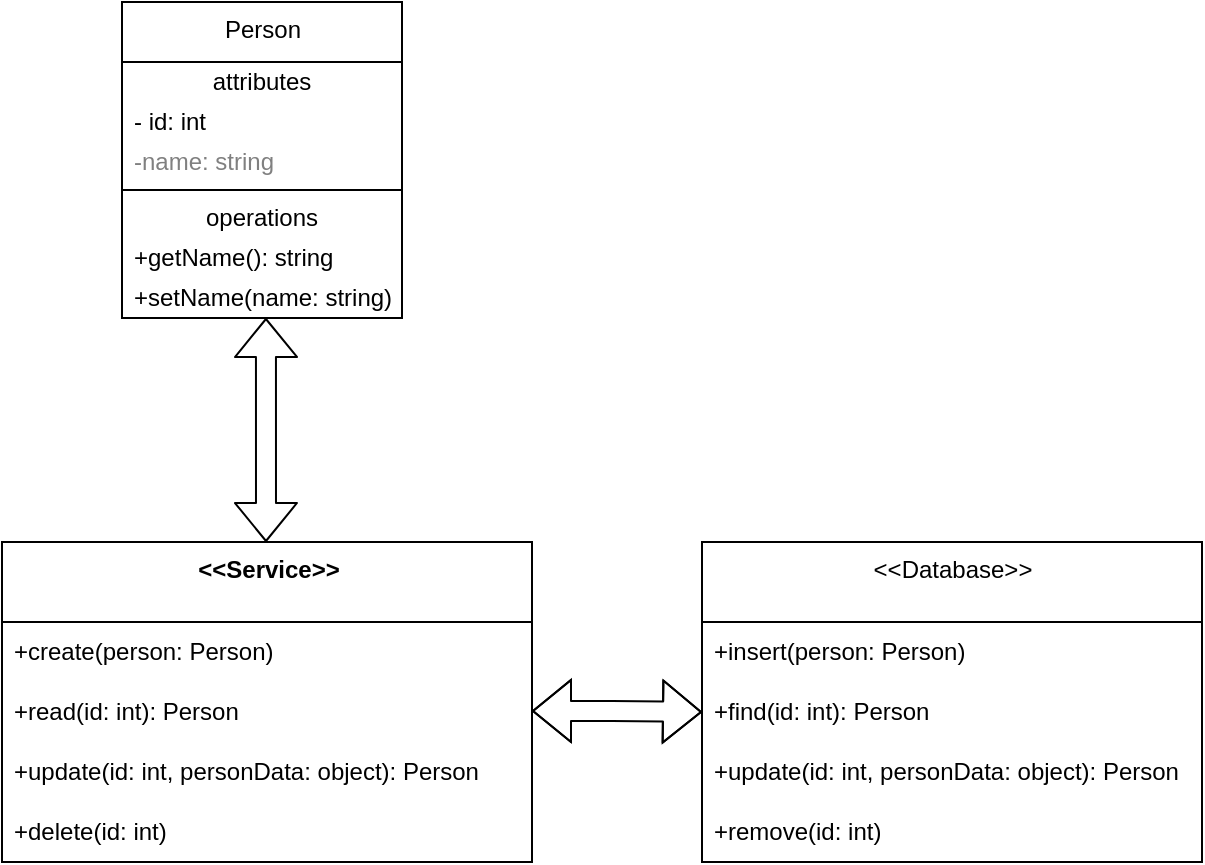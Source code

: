 <mxfile>
    <diagram id="wDiu5WjeoKENhPFNVI8p" name="Page-1">
        <mxGraphModel dx="813" dy="601" grid="1" gridSize="10" guides="1" tooltips="1" connect="1" arrows="1" fold="1" page="1" pageScale="1" pageWidth="850" pageHeight="1100" math="0" shadow="0">
            <root>
                <mxCell id="0"/>
                <mxCell id="1" parent="0"/>
                <mxCell id="2" value="Person" style="swimlane;fontStyle=0;align=center;verticalAlign=top;childLayout=stackLayout;horizontal=1;startSize=30;horizontalStack=0;resizeParent=1;resizeParentMax=0;resizeLast=0;collapsible=0;marginBottom=0;html=1;" vertex="1" parent="1">
                    <mxGeometry x="220" y="120" width="140" height="158" as="geometry"/>
                </mxCell>
                <mxCell id="3" value="attributes" style="text;html=1;strokeColor=none;fillColor=none;align=center;verticalAlign=middle;spacingLeft=4;spacingRight=4;overflow=hidden;rotatable=0;points=[[0,0.5],[1,0.5]];portConstraint=eastwest;" vertex="1" parent="2">
                    <mxGeometry y="30" width="140" height="20" as="geometry"/>
                </mxCell>
                <mxCell id="4" value="- id: int" style="text;html=1;strokeColor=none;fillColor=none;align=left;verticalAlign=middle;spacingLeft=4;spacingRight=4;overflow=hidden;rotatable=0;points=[[0,0.5],[1,0.5]];portConstraint=eastwest;" vertex="1" parent="2">
                    <mxGeometry y="50" width="140" height="20" as="geometry"/>
                </mxCell>
                <mxCell id="5" value="-name: string" style="text;html=1;strokeColor=none;fillColor=none;align=left;verticalAlign=middle;spacingLeft=4;spacingRight=4;overflow=hidden;rotatable=0;points=[[0,0.5],[1,0.5]];portConstraint=eastwest;fontColor=#808080;" vertex="1" parent="2">
                    <mxGeometry y="70" width="140" height="20" as="geometry"/>
                </mxCell>
                <mxCell id="7" value="" style="line;strokeWidth=1;fillColor=none;align=left;verticalAlign=middle;spacingTop=-1;spacingLeft=3;spacingRight=3;rotatable=0;labelPosition=right;points=[];portConstraint=eastwest;" vertex="1" parent="2">
                    <mxGeometry y="90" width="140" height="8" as="geometry"/>
                </mxCell>
                <mxCell id="8" value="operations" style="text;html=1;strokeColor=none;fillColor=none;align=center;verticalAlign=middle;spacingLeft=4;spacingRight=4;overflow=hidden;rotatable=0;points=[[0,0.5],[1,0.5]];portConstraint=eastwest;" vertex="1" parent="2">
                    <mxGeometry y="98" width="140" height="20" as="geometry"/>
                </mxCell>
                <mxCell id="9" value="+getName(): string" style="text;html=1;strokeColor=none;fillColor=none;align=left;verticalAlign=middle;spacingLeft=4;spacingRight=4;overflow=hidden;rotatable=0;points=[[0,0.5],[1,0.5]];portConstraint=eastwest;" vertex="1" parent="2">
                    <mxGeometry y="118" width="140" height="20" as="geometry"/>
                </mxCell>
                <mxCell id="14" value="+setName(name: string)" style="text;html=1;strokeColor=none;fillColor=none;align=left;verticalAlign=middle;spacingLeft=4;spacingRight=4;overflow=hidden;rotatable=0;points=[[0,0.5],[1,0.5]];portConstraint=eastwest;" vertex="1" parent="2">
                    <mxGeometry y="138" width="140" height="20" as="geometry"/>
                </mxCell>
                <mxCell id="10" value="&lt;b&gt;&amp;lt;&amp;lt;Service&amp;gt;&amp;gt;&lt;/b&gt;" style="swimlane;fontStyle=0;align=center;verticalAlign=top;childLayout=stackLayout;horizontal=1;startSize=40;horizontalStack=0;resizeParent=1;resizeParentMax=0;resizeLast=0;collapsible=0;marginBottom=0;html=1;" vertex="1" parent="1">
                    <mxGeometry x="160" y="390" width="265" height="160" as="geometry"/>
                </mxCell>
                <mxCell id="11" value="+create(person: Person)" style="text;html=1;strokeColor=none;fillColor=none;align=left;verticalAlign=middle;spacingLeft=4;spacingRight=4;overflow=hidden;rotatable=0;points=[[0,0.5],[1,0.5]];portConstraint=eastwest;" vertex="1" parent="10">
                    <mxGeometry y="40" width="265" height="30" as="geometry"/>
                </mxCell>
                <mxCell id="15" value="+read(id: int): Person" style="text;html=1;strokeColor=none;fillColor=none;align=left;verticalAlign=middle;spacingLeft=4;spacingRight=4;overflow=hidden;rotatable=0;points=[[0,0.5],[1,0.5]];portConstraint=eastwest;" vertex="1" parent="10">
                    <mxGeometry y="70" width="265" height="30" as="geometry"/>
                </mxCell>
                <mxCell id="16" value="+update(id: int, personData: object): Person" style="text;html=1;strokeColor=none;fillColor=none;align=left;verticalAlign=middle;spacingLeft=4;spacingRight=4;overflow=hidden;rotatable=0;points=[[0,0.5],[1,0.5]];portConstraint=eastwest;" vertex="1" parent="10">
                    <mxGeometry y="100" width="265" height="30" as="geometry"/>
                </mxCell>
                <mxCell id="17" value="+delete(id: int)" style="text;html=1;strokeColor=none;fillColor=none;align=left;verticalAlign=middle;spacingLeft=4;spacingRight=4;overflow=hidden;rotatable=0;points=[[0,0.5],[1,0.5]];portConstraint=eastwest;" vertex="1" parent="10">
                    <mxGeometry y="130" width="265" height="30" as="geometry"/>
                </mxCell>
                <mxCell id="12" value="&amp;lt;&amp;lt;Database&amp;gt;&amp;gt;" style="swimlane;fontStyle=0;align=center;verticalAlign=top;childLayout=stackLayout;horizontal=1;startSize=40;horizontalStack=0;resizeParent=1;resizeParentMax=0;resizeLast=0;collapsible=0;marginBottom=0;html=1;" vertex="1" parent="1">
                    <mxGeometry x="510" y="390" width="250" height="160" as="geometry"/>
                </mxCell>
                <mxCell id="13" value="+insert(person: Person)" style="text;html=1;strokeColor=none;fillColor=none;align=left;verticalAlign=middle;spacingLeft=4;spacingRight=4;overflow=hidden;rotatable=0;points=[[0,0.5],[1,0.5]];portConstraint=eastwest;" vertex="1" parent="12">
                    <mxGeometry y="40" width="250" height="30" as="geometry"/>
                </mxCell>
                <mxCell id="18" value="+find(id: int): Person" style="text;html=1;strokeColor=none;fillColor=none;align=left;verticalAlign=middle;spacingLeft=4;spacingRight=4;overflow=hidden;rotatable=0;points=[[0,0.5],[1,0.5]];portConstraint=eastwest;" vertex="1" parent="12">
                    <mxGeometry y="70" width="250" height="30" as="geometry"/>
                </mxCell>
                <mxCell id="25" value="" style="endArrow=classic;startArrow=classic;html=1;shape=flexArrow;entryX=0;entryY=0.5;entryDx=0;entryDy=0;" edge="1" parent="12" target="18">
                    <mxGeometry width="50" height="50" relative="1" as="geometry">
                        <mxPoint x="-85" y="84.47" as="sourcePoint"/>
                        <mxPoint x="205" y="84.47" as="targetPoint"/>
                        <Array as="points">
                            <mxPoint x="-45" y="84.47"/>
                        </Array>
                    </mxGeometry>
                </mxCell>
                <mxCell id="19" value="+update(id: int, personData: object): Person" style="text;html=1;strokeColor=none;fillColor=none;align=left;verticalAlign=middle;spacingLeft=4;spacingRight=4;overflow=hidden;rotatable=0;points=[[0,0.5],[1,0.5]];portConstraint=eastwest;" vertex="1" parent="12">
                    <mxGeometry y="100" width="250" height="30" as="geometry"/>
                </mxCell>
                <mxCell id="20" value="+remove(id: int)" style="text;html=1;strokeColor=none;fillColor=none;align=left;verticalAlign=middle;spacingLeft=4;spacingRight=4;overflow=hidden;rotatable=0;points=[[0,0.5],[1,0.5]];portConstraint=eastwest;" vertex="1" parent="12">
                    <mxGeometry y="130" width="250" height="30" as="geometry"/>
                </mxCell>
                <mxCell id="24" value="" style="endArrow=classic;startArrow=classic;html=1;shape=flexArrow;" edge="1" parent="1">
                    <mxGeometry width="50" height="50" relative="1" as="geometry">
                        <mxPoint x="292" y="390" as="sourcePoint"/>
                        <mxPoint x="291.97" y="278" as="targetPoint"/>
                        <Array as="points"/>
                    </mxGeometry>
                </mxCell>
            </root>
        </mxGraphModel>
    </diagram>
</mxfile>